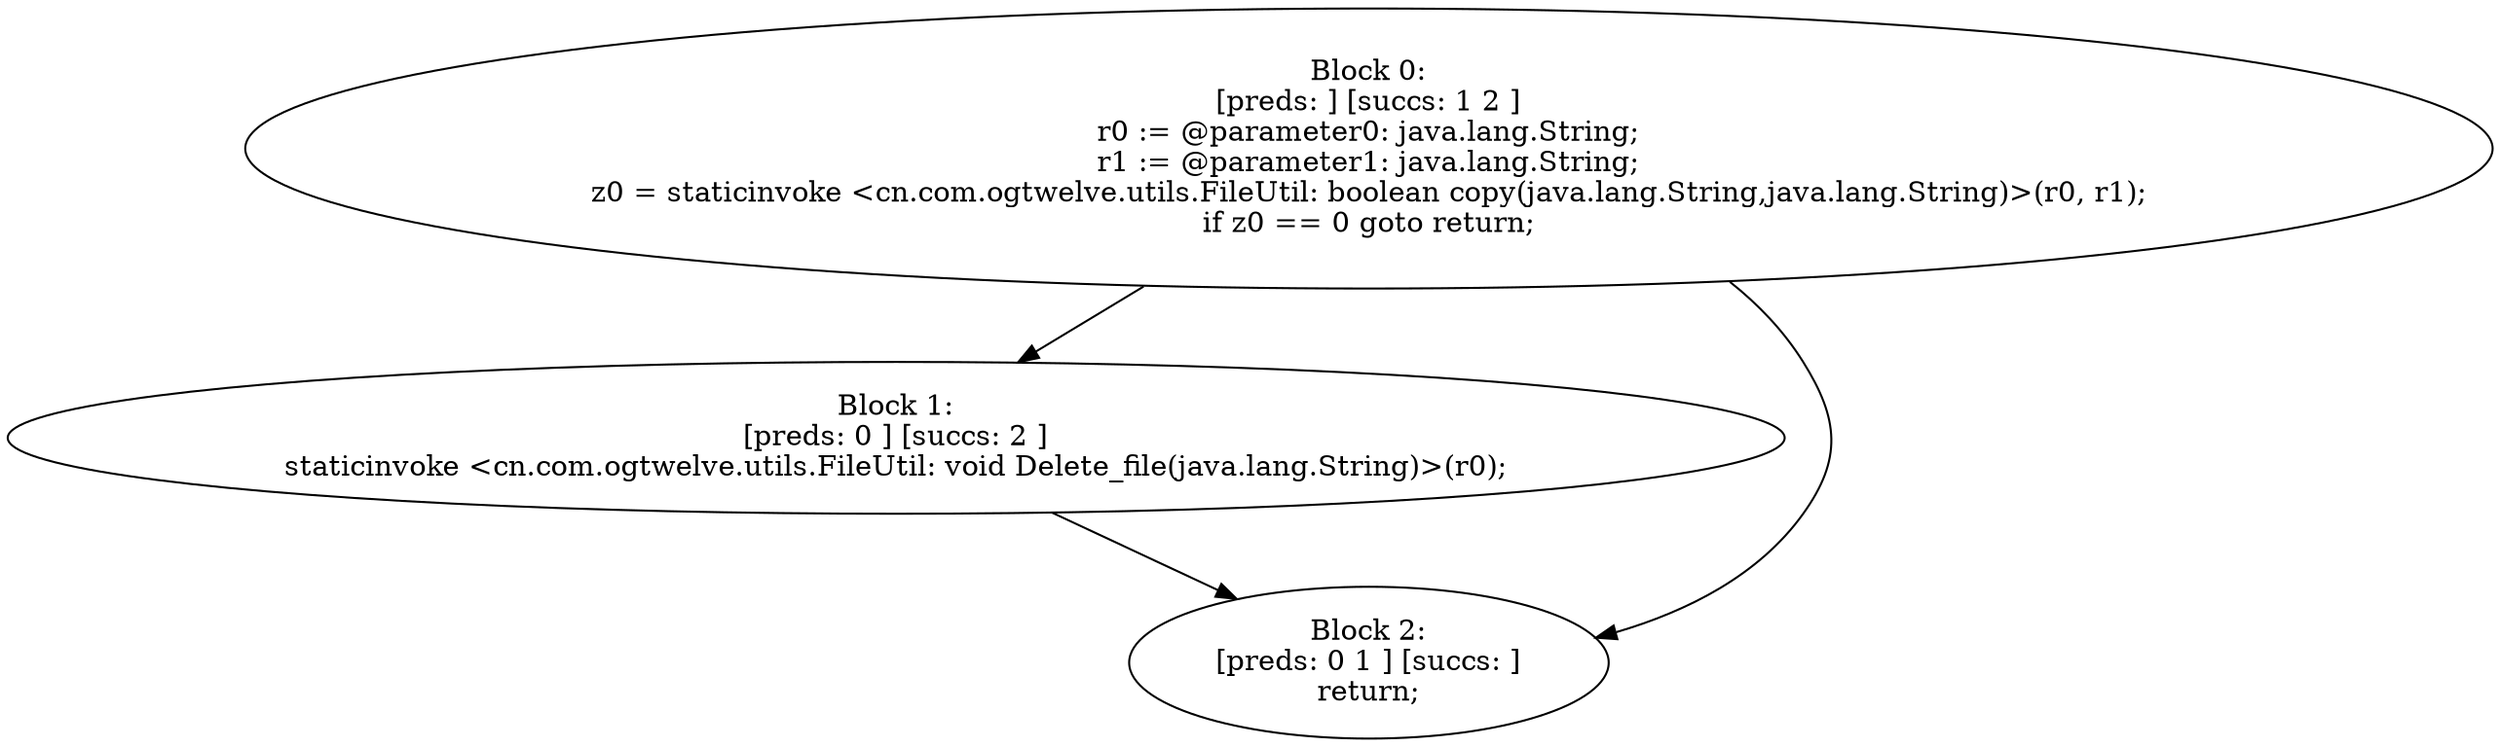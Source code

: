 digraph "unitGraph" {
    "Block 0:
[preds: ] [succs: 1 2 ]
r0 := @parameter0: java.lang.String;
r1 := @parameter1: java.lang.String;
z0 = staticinvoke <cn.com.ogtwelve.utils.FileUtil: boolean copy(java.lang.String,java.lang.String)>(r0, r1);
if z0 == 0 goto return;
"
    "Block 1:
[preds: 0 ] [succs: 2 ]
staticinvoke <cn.com.ogtwelve.utils.FileUtil: void Delete_file(java.lang.String)>(r0);
"
    "Block 2:
[preds: 0 1 ] [succs: ]
return;
"
    "Block 0:
[preds: ] [succs: 1 2 ]
r0 := @parameter0: java.lang.String;
r1 := @parameter1: java.lang.String;
z0 = staticinvoke <cn.com.ogtwelve.utils.FileUtil: boolean copy(java.lang.String,java.lang.String)>(r0, r1);
if z0 == 0 goto return;
"->"Block 1:
[preds: 0 ] [succs: 2 ]
staticinvoke <cn.com.ogtwelve.utils.FileUtil: void Delete_file(java.lang.String)>(r0);
";
    "Block 0:
[preds: ] [succs: 1 2 ]
r0 := @parameter0: java.lang.String;
r1 := @parameter1: java.lang.String;
z0 = staticinvoke <cn.com.ogtwelve.utils.FileUtil: boolean copy(java.lang.String,java.lang.String)>(r0, r1);
if z0 == 0 goto return;
"->"Block 2:
[preds: 0 1 ] [succs: ]
return;
";
    "Block 1:
[preds: 0 ] [succs: 2 ]
staticinvoke <cn.com.ogtwelve.utils.FileUtil: void Delete_file(java.lang.String)>(r0);
"->"Block 2:
[preds: 0 1 ] [succs: ]
return;
";
}
